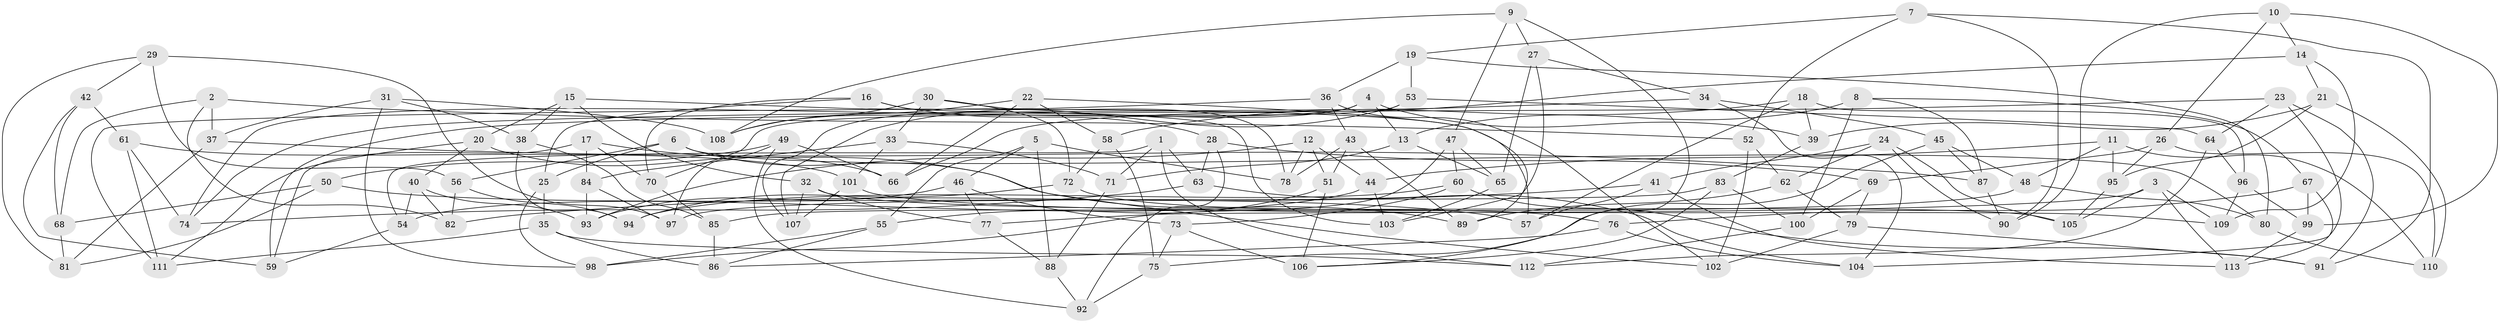 // Generated by graph-tools (version 1.1) at 2025/11/02/27/25 16:11:45]
// undirected, 113 vertices, 226 edges
graph export_dot {
graph [start="1"]
  node [color=gray90,style=filled];
  1;
  2;
  3;
  4;
  5;
  6;
  7;
  8;
  9;
  10;
  11;
  12;
  13;
  14;
  15;
  16;
  17;
  18;
  19;
  20;
  21;
  22;
  23;
  24;
  25;
  26;
  27;
  28;
  29;
  30;
  31;
  32;
  33;
  34;
  35;
  36;
  37;
  38;
  39;
  40;
  41;
  42;
  43;
  44;
  45;
  46;
  47;
  48;
  49;
  50;
  51;
  52;
  53;
  54;
  55;
  56;
  57;
  58;
  59;
  60;
  61;
  62;
  63;
  64;
  65;
  66;
  67;
  68;
  69;
  70;
  71;
  72;
  73;
  74;
  75;
  76;
  77;
  78;
  79;
  80;
  81;
  82;
  83;
  84;
  85;
  86;
  87;
  88;
  89;
  90;
  91;
  92;
  93;
  94;
  95;
  96;
  97;
  98;
  99;
  100;
  101;
  102;
  103;
  104;
  105;
  106;
  107;
  108;
  109;
  110;
  111;
  112;
  113;
  1 -- 63;
  1 -- 54;
  1 -- 112;
  1 -- 71;
  2 -- 82;
  2 -- 37;
  2 -- 52;
  2 -- 68;
  3 -- 113;
  3 -- 105;
  3 -- 109;
  3 -- 77;
  4 -- 13;
  4 -- 107;
  4 -- 74;
  4 -- 39;
  5 -- 46;
  5 -- 88;
  5 -- 55;
  5 -- 78;
  6 -- 56;
  6 -- 102;
  6 -- 25;
  6 -- 80;
  7 -- 90;
  7 -- 91;
  7 -- 52;
  7 -- 19;
  8 -- 87;
  8 -- 100;
  8 -- 67;
  8 -- 13;
  9 -- 47;
  9 -- 106;
  9 -- 108;
  9 -- 27;
  10 -- 14;
  10 -- 90;
  10 -- 26;
  10 -- 99;
  11 -- 110;
  11 -- 95;
  11 -- 48;
  11 -- 44;
  12 -- 78;
  12 -- 93;
  12 -- 44;
  12 -- 51;
  13 -- 71;
  13 -- 65;
  14 -- 66;
  14 -- 109;
  14 -- 21;
  15 -- 38;
  15 -- 57;
  15 -- 20;
  15 -- 32;
  16 -- 28;
  16 -- 103;
  16 -- 70;
  16 -- 25;
  17 -- 70;
  17 -- 59;
  17 -- 89;
  17 -- 84;
  18 -- 96;
  18 -- 57;
  18 -- 58;
  18 -- 39;
  19 -- 53;
  19 -- 36;
  19 -- 80;
  20 -- 40;
  20 -- 66;
  20 -- 111;
  21 -- 110;
  21 -- 39;
  21 -- 95;
  22 -- 89;
  22 -- 108;
  22 -- 66;
  22 -- 58;
  23 -- 104;
  23 -- 91;
  23 -- 59;
  23 -- 64;
  24 -- 105;
  24 -- 90;
  24 -- 62;
  24 -- 41;
  25 -- 35;
  25 -- 98;
  26 -- 69;
  26 -- 95;
  26 -- 110;
  27 -- 103;
  27 -- 34;
  27 -- 65;
  28 -- 63;
  28 -- 69;
  28 -- 92;
  29 -- 81;
  29 -- 42;
  29 -- 97;
  29 -- 56;
  30 -- 108;
  30 -- 78;
  30 -- 72;
  30 -- 33;
  31 -- 108;
  31 -- 37;
  31 -- 98;
  31 -- 38;
  32 -- 105;
  32 -- 77;
  32 -- 107;
  33 -- 71;
  33 -- 101;
  33 -- 84;
  34 -- 104;
  34 -- 74;
  34 -- 45;
  35 -- 86;
  35 -- 111;
  35 -- 112;
  36 -- 111;
  36 -- 43;
  36 -- 102;
  37 -- 87;
  37 -- 81;
  38 -- 94;
  38 -- 85;
  39 -- 83;
  40 -- 82;
  40 -- 93;
  40 -- 54;
  41 -- 57;
  41 -- 82;
  41 -- 113;
  42 -- 59;
  42 -- 68;
  42 -- 61;
  43 -- 78;
  43 -- 51;
  43 -- 89;
  44 -- 54;
  44 -- 103;
  45 -- 48;
  45 -- 75;
  45 -- 87;
  46 -- 93;
  46 -- 73;
  46 -- 77;
  47 -- 98;
  47 -- 65;
  47 -- 60;
  48 -- 80;
  48 -- 85;
  49 -- 97;
  49 -- 50;
  49 -- 92;
  49 -- 66;
  50 -- 81;
  50 -- 68;
  50 -- 57;
  51 -- 106;
  51 -- 55;
  52 -- 62;
  52 -- 102;
  53 -- 107;
  53 -- 70;
  53 -- 64;
  54 -- 59;
  55 -- 98;
  55 -- 86;
  56 -- 82;
  56 -- 94;
  58 -- 75;
  58 -- 72;
  60 -- 94;
  60 -- 91;
  60 -- 73;
  61 -- 74;
  61 -- 101;
  61 -- 111;
  62 -- 79;
  62 -- 89;
  63 -- 104;
  63 -- 74;
  64 -- 112;
  64 -- 96;
  65 -- 103;
  67 -- 76;
  67 -- 99;
  67 -- 113;
  68 -- 81;
  69 -- 79;
  69 -- 100;
  70 -- 85;
  71 -- 88;
  72 -- 76;
  72 -- 94;
  73 -- 75;
  73 -- 106;
  75 -- 92;
  76 -- 86;
  76 -- 104;
  77 -- 88;
  79 -- 91;
  79 -- 102;
  80 -- 110;
  83 -- 100;
  83 -- 106;
  83 -- 97;
  84 -- 97;
  84 -- 93;
  85 -- 86;
  87 -- 90;
  88 -- 92;
  95 -- 105;
  96 -- 99;
  96 -- 109;
  99 -- 113;
  100 -- 112;
  101 -- 109;
  101 -- 107;
}
